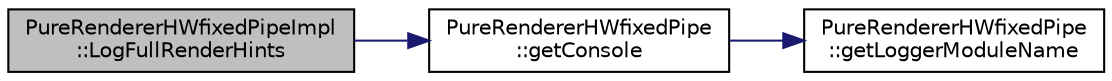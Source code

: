 digraph "PureRendererHWfixedPipeImpl::LogFullRenderHints"
{
 // LATEX_PDF_SIZE
  edge [fontname="Helvetica",fontsize="10",labelfontname="Helvetica",labelfontsize="10"];
  node [fontname="Helvetica",fontsize="10",shape=record];
  rankdir="LR";
  Node1 [label="PureRendererHWfixedPipeImpl\l::LogFullRenderHints",height=0.2,width=0.4,color="black", fillcolor="grey75", style="filled", fontcolor="black",tooltip="Logs given render hints with full descriptive text."];
  Node1 -> Node2 [color="midnightblue",fontsize="10",style="solid",fontname="Helvetica"];
  Node2 [label="PureRendererHWfixedPipe\l::getConsole",height=0.2,width=0.4,color="black", fillcolor="white", style="filled",URL="$class_pure_renderer_h_wfixed_pipe.html#afefeadb4d229d83d09fc0f6ec875e48d",tooltip="Returns access to console preset with logger module name as this class."];
  Node2 -> Node3 [color="midnightblue",fontsize="10",style="solid",fontname="Helvetica"];
  Node3 [label="PureRendererHWfixedPipe\l::getLoggerModuleName",height=0.2,width=0.4,color="black", fillcolor="white", style="filled",URL="$class_pure_renderer_h_wfixed_pipe.html#ac1cf5676887440d49a380e1359edd222",tooltip="Returns the logger module name of this class."];
}
